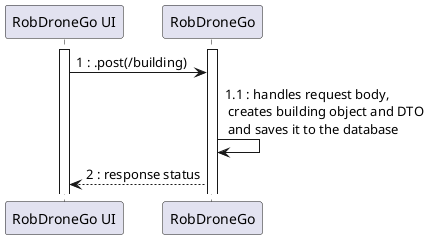 @startuml
participant "RobDroneGo UI" as UI
participant "RobDroneGo" as API

activate UI
activate API
UI -> API : 1 : .post(/building)
API -> API : 1.1 : handles request body, \n creates building object and DTO \n and saves it to the database
API --> UI : 2 : response status

@enduml